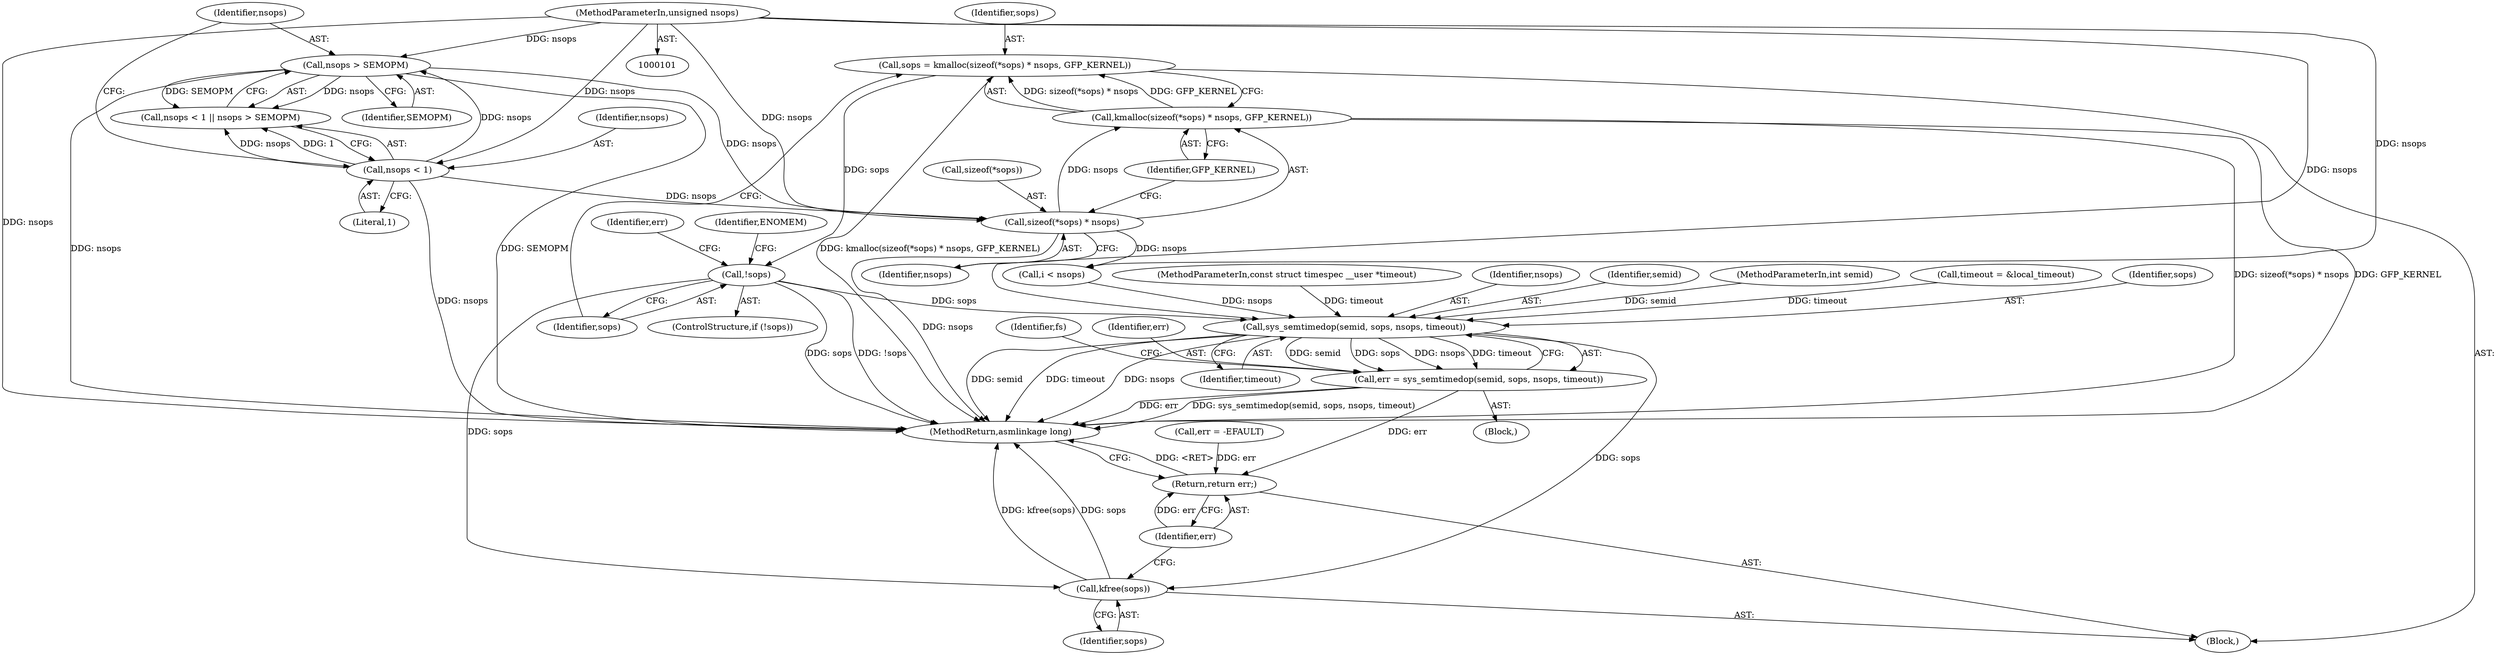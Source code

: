 digraph "0_linux_0f22072ab50cac7983f9660d33974b45184da4f9@API" {
"1000122" [label="(Call,sops = kmalloc(sizeof(*sops) * nsops, GFP_KERNEL))"];
"1000124" [label="(Call,kmalloc(sizeof(*sops) * nsops, GFP_KERNEL))"];
"1000125" [label="(Call,sizeof(*sops) * nsops)"];
"1000116" [label="(Call,nsops > SEMOPM)"];
"1000113" [label="(Call,nsops < 1)"];
"1000104" [label="(MethodParameterIn,unsigned nsops)"];
"1000132" [label="(Call,!sops)"];
"1000218" [label="(Call,sys_semtimedop(semid, sops, nsops, timeout))"];
"1000216" [label="(Call,err = sys_semtimedop(semid, sops, nsops, timeout))"];
"1000227" [label="(Return,return err;)"];
"1000225" [label="(Call,kfree(sops))"];
"1000218" [label="(Call,sys_semtimedop(semid, sops, nsops, timeout))"];
"1000226" [label="(Identifier,sops)"];
"1000227" [label="(Return,return err;)"];
"1000112" [label="(Call,nsops < 1 || nsops > SEMOPM)"];
"1000217" [label="(Identifier,err)"];
"1000224" [label="(Identifier,fs)"];
"1000126" [label="(Call,sizeof(*sops))"];
"1000115" [label="(Literal,1)"];
"1000136" [label="(Identifier,ENOMEM)"];
"1000116" [label="(Call,nsops > SEMOPM)"];
"1000138" [label="(Identifier,err)"];
"1000114" [label="(Identifier,nsops)"];
"1000113" [label="(Call,nsops < 1)"];
"1000104" [label="(MethodParameterIn,unsigned nsops)"];
"1000118" [label="(Identifier,SEMOPM)"];
"1000123" [label="(Identifier,sops)"];
"1000122" [label="(Call,sops = kmalloc(sizeof(*sops) * nsops, GFP_KERNEL))"];
"1000209" [label="(Block,)"];
"1000228" [label="(Identifier,err)"];
"1000225" [label="(Call,kfree(sops))"];
"1000131" [label="(ControlStructure,if (!sops))"];
"1000117" [label="(Identifier,nsops)"];
"1000129" [label="(Identifier,nsops)"];
"1000197" [label="(Call,timeout = &local_timeout)"];
"1000130" [label="(Identifier,GFP_KERNEL)"];
"1000220" [label="(Identifier,sops)"];
"1000105" [label="(MethodParameterIn,const struct timespec __user *timeout)"];
"1000221" [label="(Identifier,nsops)"];
"1000219" [label="(Identifier,semid)"];
"1000102" [label="(MethodParameterIn,int semid)"];
"1000229" [label="(MethodReturn,asmlinkage long)"];
"1000132" [label="(Call,!sops)"];
"1000106" [label="(Block,)"];
"1000124" [label="(Call,kmalloc(sizeof(*sops) * nsops, GFP_KERNEL))"];
"1000125" [label="(Call,sizeof(*sops) * nsops)"];
"1000133" [label="(Identifier,sops)"];
"1000216" [label="(Call,err = sys_semtimedop(semid, sops, nsops, timeout))"];
"1000222" [label="(Identifier,timeout)"];
"1000204" [label="(Call,err = -EFAULT)"];
"1000144" [label="(Call,i < nsops)"];
"1000122" -> "1000106"  [label="AST: "];
"1000122" -> "1000124"  [label="CFG: "];
"1000123" -> "1000122"  [label="AST: "];
"1000124" -> "1000122"  [label="AST: "];
"1000133" -> "1000122"  [label="CFG: "];
"1000122" -> "1000229"  [label="DDG: kmalloc(sizeof(*sops) * nsops, GFP_KERNEL)"];
"1000124" -> "1000122"  [label="DDG: sizeof(*sops) * nsops"];
"1000124" -> "1000122"  [label="DDG: GFP_KERNEL"];
"1000122" -> "1000132"  [label="DDG: sops"];
"1000124" -> "1000130"  [label="CFG: "];
"1000125" -> "1000124"  [label="AST: "];
"1000130" -> "1000124"  [label="AST: "];
"1000124" -> "1000229"  [label="DDG: GFP_KERNEL"];
"1000124" -> "1000229"  [label="DDG: sizeof(*sops) * nsops"];
"1000125" -> "1000124"  [label="DDG: nsops"];
"1000125" -> "1000129"  [label="CFG: "];
"1000126" -> "1000125"  [label="AST: "];
"1000129" -> "1000125"  [label="AST: "];
"1000130" -> "1000125"  [label="CFG: "];
"1000125" -> "1000229"  [label="DDG: nsops"];
"1000116" -> "1000125"  [label="DDG: nsops"];
"1000113" -> "1000125"  [label="DDG: nsops"];
"1000104" -> "1000125"  [label="DDG: nsops"];
"1000125" -> "1000144"  [label="DDG: nsops"];
"1000116" -> "1000112"  [label="AST: "];
"1000116" -> "1000118"  [label="CFG: "];
"1000117" -> "1000116"  [label="AST: "];
"1000118" -> "1000116"  [label="AST: "];
"1000112" -> "1000116"  [label="CFG: "];
"1000116" -> "1000229"  [label="DDG: SEMOPM"];
"1000116" -> "1000229"  [label="DDG: nsops"];
"1000116" -> "1000112"  [label="DDG: nsops"];
"1000116" -> "1000112"  [label="DDG: SEMOPM"];
"1000113" -> "1000116"  [label="DDG: nsops"];
"1000104" -> "1000116"  [label="DDG: nsops"];
"1000113" -> "1000112"  [label="AST: "];
"1000113" -> "1000115"  [label="CFG: "];
"1000114" -> "1000113"  [label="AST: "];
"1000115" -> "1000113"  [label="AST: "];
"1000117" -> "1000113"  [label="CFG: "];
"1000112" -> "1000113"  [label="CFG: "];
"1000113" -> "1000229"  [label="DDG: nsops"];
"1000113" -> "1000112"  [label="DDG: nsops"];
"1000113" -> "1000112"  [label="DDG: 1"];
"1000104" -> "1000113"  [label="DDG: nsops"];
"1000104" -> "1000101"  [label="AST: "];
"1000104" -> "1000229"  [label="DDG: nsops"];
"1000104" -> "1000144"  [label="DDG: nsops"];
"1000104" -> "1000218"  [label="DDG: nsops"];
"1000132" -> "1000131"  [label="AST: "];
"1000132" -> "1000133"  [label="CFG: "];
"1000133" -> "1000132"  [label="AST: "];
"1000136" -> "1000132"  [label="CFG: "];
"1000138" -> "1000132"  [label="CFG: "];
"1000132" -> "1000229"  [label="DDG: !sops"];
"1000132" -> "1000229"  [label="DDG: sops"];
"1000132" -> "1000218"  [label="DDG: sops"];
"1000132" -> "1000225"  [label="DDG: sops"];
"1000218" -> "1000216"  [label="AST: "];
"1000218" -> "1000222"  [label="CFG: "];
"1000219" -> "1000218"  [label="AST: "];
"1000220" -> "1000218"  [label="AST: "];
"1000221" -> "1000218"  [label="AST: "];
"1000222" -> "1000218"  [label="AST: "];
"1000216" -> "1000218"  [label="CFG: "];
"1000218" -> "1000229"  [label="DDG: timeout"];
"1000218" -> "1000229"  [label="DDG: nsops"];
"1000218" -> "1000229"  [label="DDG: semid"];
"1000218" -> "1000216"  [label="DDG: semid"];
"1000218" -> "1000216"  [label="DDG: sops"];
"1000218" -> "1000216"  [label="DDG: nsops"];
"1000218" -> "1000216"  [label="DDG: timeout"];
"1000102" -> "1000218"  [label="DDG: semid"];
"1000144" -> "1000218"  [label="DDG: nsops"];
"1000197" -> "1000218"  [label="DDG: timeout"];
"1000105" -> "1000218"  [label="DDG: timeout"];
"1000218" -> "1000225"  [label="DDG: sops"];
"1000216" -> "1000209"  [label="AST: "];
"1000217" -> "1000216"  [label="AST: "];
"1000224" -> "1000216"  [label="CFG: "];
"1000216" -> "1000229"  [label="DDG: err"];
"1000216" -> "1000229"  [label="DDG: sys_semtimedop(semid, sops, nsops, timeout)"];
"1000216" -> "1000227"  [label="DDG: err"];
"1000227" -> "1000106"  [label="AST: "];
"1000227" -> "1000228"  [label="CFG: "];
"1000228" -> "1000227"  [label="AST: "];
"1000229" -> "1000227"  [label="CFG: "];
"1000227" -> "1000229"  [label="DDG: <RET>"];
"1000228" -> "1000227"  [label="DDG: err"];
"1000204" -> "1000227"  [label="DDG: err"];
"1000225" -> "1000106"  [label="AST: "];
"1000225" -> "1000226"  [label="CFG: "];
"1000226" -> "1000225"  [label="AST: "];
"1000228" -> "1000225"  [label="CFG: "];
"1000225" -> "1000229"  [label="DDG: kfree(sops)"];
"1000225" -> "1000229"  [label="DDG: sops"];
}
